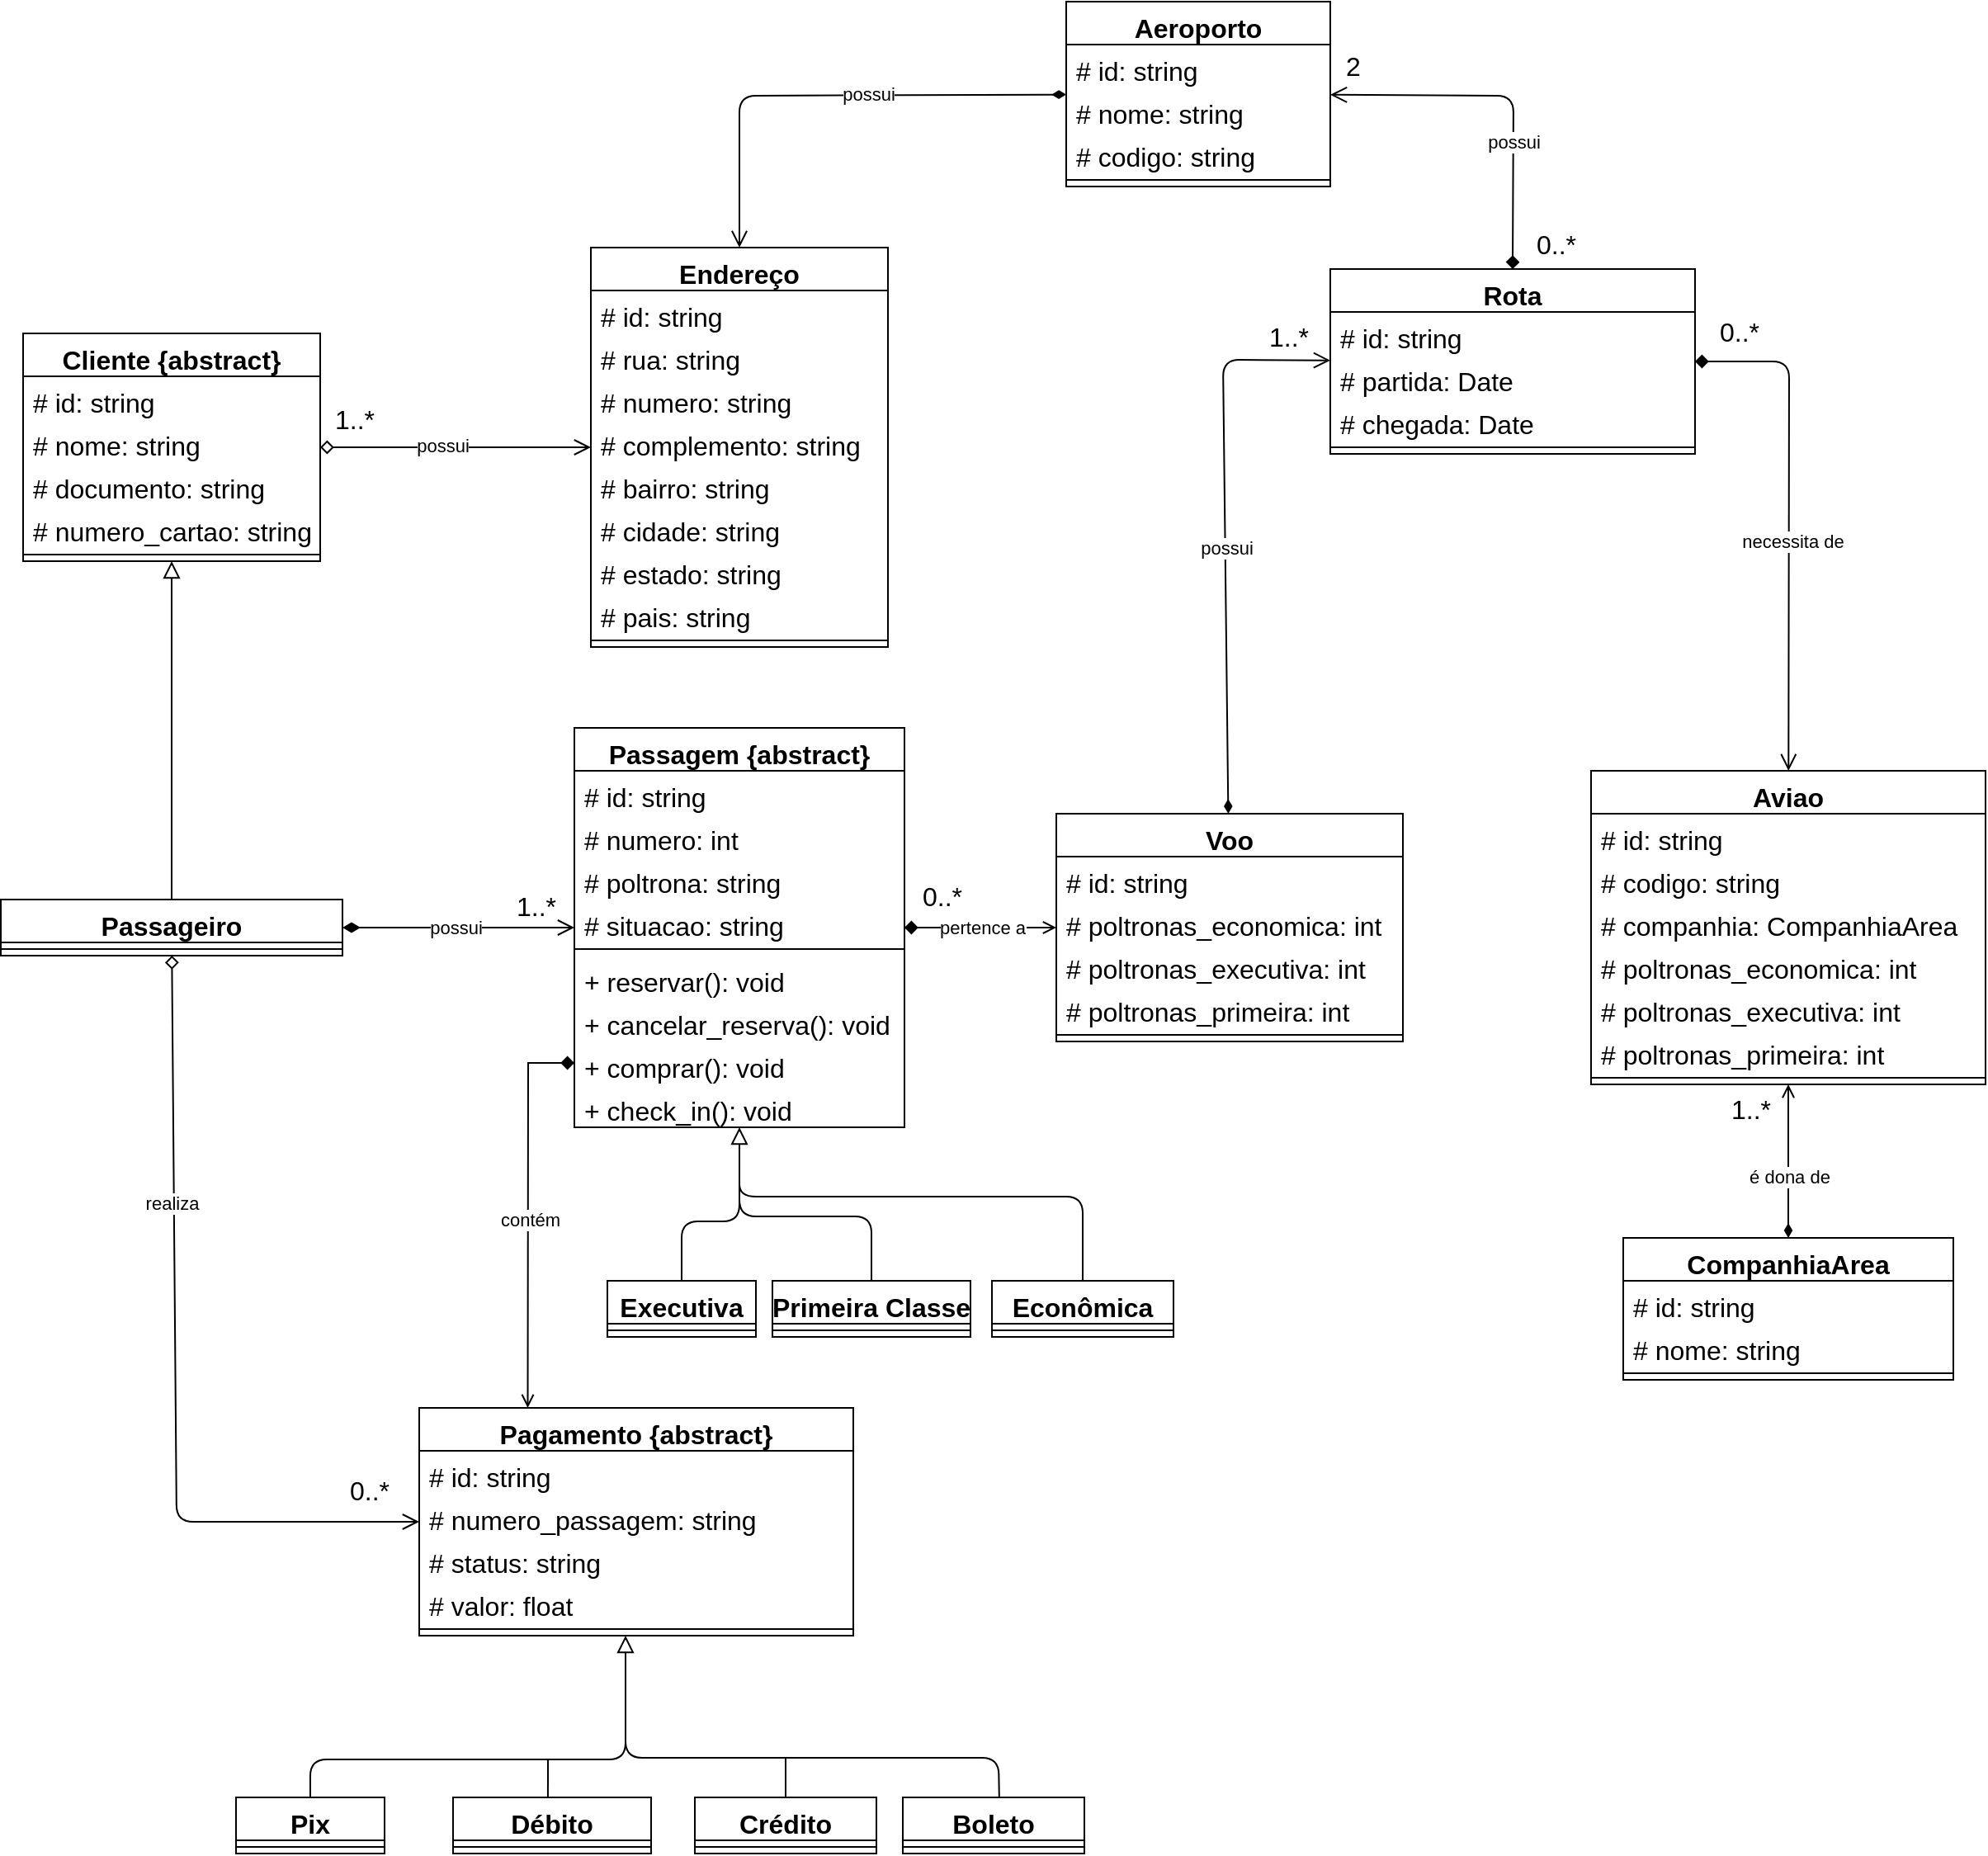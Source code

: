 <mxfile>
    <diagram id="PNloRcelV8PRSXlcsTHz" name="Page-1">
        <mxGraphModel dx="1446" dy="821" grid="0" gridSize="10" guides="1" tooltips="1" connect="1" arrows="1" fold="1" page="0" pageScale="1" pageWidth="850" pageHeight="1100" background="none" math="0" shadow="0">
            <root>
                <mxCell id="0"/>
                <mxCell id="1" parent="0"/>
                <mxCell id="2" value="Passageiro" style="swimlane;fontStyle=1;align=center;verticalAlign=top;childLayout=stackLayout;horizontal=1;startSize=26;horizontalStack=0;resizeParent=1;resizeParentMax=0;resizeLast=0;collapsible=1;marginBottom=0;fontSize=16;" parent="1" vertex="1">
                    <mxGeometry x="10.5" y="704" width="207" height="34" as="geometry"/>
                </mxCell>
                <mxCell id="4" value="" style="line;strokeWidth=1;fillColor=none;align=left;verticalAlign=middle;spacingTop=-1;spacingLeft=3;spacingRight=3;rotatable=0;labelPosition=right;points=[];portConstraint=eastwest;fontSize=16;" parent="2" vertex="1">
                    <mxGeometry y="26" width="207" height="8" as="geometry"/>
                </mxCell>
                <mxCell id="12" value="Passagem {abstract}" style="swimlane;fontStyle=1;align=center;verticalAlign=top;childLayout=stackLayout;horizontal=1;startSize=26;horizontalStack=0;resizeParent=1;resizeParentMax=0;resizeLast=0;collapsible=1;marginBottom=0;fontSize=16;" parent="1" vertex="1">
                    <mxGeometry x="358" y="600" width="200" height="242" as="geometry"/>
                </mxCell>
                <mxCell id="13" value="# id: string&#10;" style="text;strokeColor=none;fillColor=none;align=left;verticalAlign=top;spacingLeft=4;spacingRight=4;overflow=hidden;rotatable=0;points=[[0,0.5],[1,0.5]];portConstraint=eastwest;fontSize=16;" parent="12" vertex="1">
                    <mxGeometry y="26" width="200" height="26" as="geometry"/>
                </mxCell>
                <mxCell id="14" value="# numero: int&#10;" style="text;strokeColor=none;fillColor=none;align=left;verticalAlign=top;spacingLeft=4;spacingRight=4;overflow=hidden;rotatable=0;points=[[0,0.5],[1,0.5]];portConstraint=eastwest;fontSize=16;" parent="12" vertex="1">
                    <mxGeometry y="52" width="200" height="26" as="geometry"/>
                </mxCell>
                <mxCell id="15" value="# poltrona: string&#10;" style="text;strokeColor=none;fillColor=none;align=left;verticalAlign=top;spacingLeft=4;spacingRight=4;overflow=hidden;rotatable=0;points=[[0,0.5],[1,0.5]];portConstraint=eastwest;fontSize=16;" parent="12" vertex="1">
                    <mxGeometry y="78" width="200" height="26" as="geometry"/>
                </mxCell>
                <mxCell id="16" value="# situacao: string&#10;" style="text;strokeColor=none;fillColor=none;align=left;verticalAlign=top;spacingLeft=4;spacingRight=4;overflow=hidden;rotatable=0;points=[[0,0.5],[1,0.5]];portConstraint=eastwest;fontSize=16;" parent="12" vertex="1">
                    <mxGeometry y="104" width="200" height="26" as="geometry"/>
                </mxCell>
                <mxCell id="18" value="" style="line;strokeWidth=1;fillColor=none;align=left;verticalAlign=middle;spacingTop=-1;spacingLeft=3;spacingRight=3;rotatable=0;labelPosition=right;points=[];portConstraint=eastwest;fontSize=16;" parent="12" vertex="1">
                    <mxGeometry y="130" width="200" height="8" as="geometry"/>
                </mxCell>
                <mxCell id="21" value="+ reservar(): void&#10;" style="text;strokeColor=none;fillColor=none;align=left;verticalAlign=top;spacingLeft=4;spacingRight=4;overflow=hidden;rotatable=0;points=[[0,0.5],[1,0.5]];portConstraint=eastwest;fontSize=16;" parent="12" vertex="1">
                    <mxGeometry y="138" width="200" height="26" as="geometry"/>
                </mxCell>
                <mxCell id="23" value="+ cancelar_reserva(): void&#10;" style="text;strokeColor=none;fillColor=none;align=left;verticalAlign=top;spacingLeft=4;spacingRight=4;overflow=hidden;rotatable=0;points=[[0,0.5],[1,0.5]];portConstraint=eastwest;fontSize=16;" parent="12" vertex="1">
                    <mxGeometry y="164" width="200" height="26" as="geometry"/>
                </mxCell>
                <mxCell id="24" value="+ comprar(): void&#10;" style="text;strokeColor=none;fillColor=none;align=left;verticalAlign=top;spacingLeft=4;spacingRight=4;overflow=hidden;rotatable=0;points=[[0,0.5],[1,0.5]];portConstraint=eastwest;fontSize=16;" parent="12" vertex="1">
                    <mxGeometry y="190" width="200" height="26" as="geometry"/>
                </mxCell>
                <mxCell id="25" value="+ check_in(): void&#10;" style="text;strokeColor=none;fillColor=none;align=left;verticalAlign=top;spacingLeft=4;spacingRight=4;overflow=hidden;rotatable=0;points=[[0,0.5],[1,0.5]];portConstraint=eastwest;fontSize=16;" parent="12" vertex="1">
                    <mxGeometry y="216" width="200" height="26" as="geometry"/>
                </mxCell>
                <mxCell id="26" value="Aeroporto" style="swimlane;fontStyle=1;align=center;verticalAlign=top;childLayout=stackLayout;horizontal=1;startSize=26;horizontalStack=0;resizeParent=1;resizeParentMax=0;resizeLast=0;collapsible=1;marginBottom=0;fontSize=16;" parent="1" vertex="1">
                    <mxGeometry x="656" y="160" width="160" height="112" as="geometry"/>
                </mxCell>
                <mxCell id="27" value="# id: string&#10;" style="text;strokeColor=none;fillColor=none;align=left;verticalAlign=top;spacingLeft=4;spacingRight=4;overflow=hidden;rotatable=0;points=[[0,0.5],[1,0.5]];portConstraint=eastwest;fontSize=16;" parent="26" vertex="1">
                    <mxGeometry y="26" width="160" height="26" as="geometry"/>
                </mxCell>
                <mxCell id="28" value="# nome: string&#10;" style="text;strokeColor=none;fillColor=none;align=left;verticalAlign=top;spacingLeft=4;spacingRight=4;overflow=hidden;rotatable=0;points=[[0,0.5],[1,0.5]];portConstraint=eastwest;fontSize=16;" parent="26" vertex="1">
                    <mxGeometry y="52" width="160" height="26" as="geometry"/>
                </mxCell>
                <mxCell id="29" value="# codigo: string&#10;" style="text;strokeColor=none;fillColor=none;align=left;verticalAlign=top;spacingLeft=4;spacingRight=4;overflow=hidden;rotatable=0;points=[[0,0.5],[1,0.5]];portConstraint=eastwest;fontSize=16;" parent="26" vertex="1">
                    <mxGeometry y="78" width="160" height="26" as="geometry"/>
                </mxCell>
                <mxCell id="32" value="" style="line;strokeWidth=1;fillColor=none;align=left;verticalAlign=middle;spacingTop=-1;spacingLeft=3;spacingRight=3;rotatable=0;labelPosition=right;points=[];portConstraint=eastwest;fontSize=16;" parent="26" vertex="1">
                    <mxGeometry y="104" width="160" height="8" as="geometry"/>
                </mxCell>
                <mxCell id="33" value="Aviao" style="swimlane;fontStyle=1;align=center;verticalAlign=top;childLayout=stackLayout;horizontal=1;startSize=26;horizontalStack=0;resizeParent=1;resizeParentMax=0;resizeLast=0;collapsible=1;marginBottom=0;fontSize=16;" parent="1" vertex="1">
                    <mxGeometry x="974" y="626" width="239" height="190" as="geometry"/>
                </mxCell>
                <mxCell id="34" value="# id: string&#10;" style="text;strokeColor=none;fillColor=none;align=left;verticalAlign=top;spacingLeft=4;spacingRight=4;overflow=hidden;rotatable=0;points=[[0,0.5],[1,0.5]];portConstraint=eastwest;fontSize=16;" parent="33" vertex="1">
                    <mxGeometry y="26" width="239" height="26" as="geometry"/>
                </mxCell>
                <mxCell id="36" value="# codigo: string&#10;" style="text;strokeColor=none;fillColor=none;align=left;verticalAlign=top;spacingLeft=4;spacingRight=4;overflow=hidden;rotatable=0;points=[[0,0.5],[1,0.5]];portConstraint=eastwest;fontSize=16;" parent="33" vertex="1">
                    <mxGeometry y="52" width="239" height="26" as="geometry"/>
                </mxCell>
                <mxCell id="37" value="# companhia: CompanhiaArea&#10;" style="text;strokeColor=none;fillColor=none;align=left;verticalAlign=top;spacingLeft=4;spacingRight=4;overflow=hidden;rotatable=0;points=[[0,0.5],[1,0.5]];portConstraint=eastwest;fontSize=16;" parent="33" vertex="1">
                    <mxGeometry y="78" width="239" height="26" as="geometry"/>
                </mxCell>
                <mxCell id="44" value="# poltronas_economica: int&#10;" style="text;strokeColor=none;fillColor=none;align=left;verticalAlign=top;spacingLeft=4;spacingRight=4;overflow=hidden;rotatable=0;points=[[0,0.5],[1,0.5]];portConstraint=eastwest;fontSize=16;" parent="33" vertex="1">
                    <mxGeometry y="104" width="239" height="26" as="geometry"/>
                </mxCell>
                <mxCell id="45" value="# poltronas_executiva: int&#10;" style="text;strokeColor=none;fillColor=none;align=left;verticalAlign=top;spacingLeft=4;spacingRight=4;overflow=hidden;rotatable=0;points=[[0,0.5],[1,0.5]];portConstraint=eastwest;fontSize=16;" parent="33" vertex="1">
                    <mxGeometry y="130" width="239" height="26" as="geometry"/>
                </mxCell>
                <mxCell id="46" value="# poltronas_primeira: int&#10;" style="text;strokeColor=none;fillColor=none;align=left;verticalAlign=top;spacingLeft=4;spacingRight=4;overflow=hidden;rotatable=0;points=[[0,0.5],[1,0.5]];portConstraint=eastwest;fontSize=16;" parent="33" vertex="1">
                    <mxGeometry y="156" width="239" height="26" as="geometry"/>
                </mxCell>
                <mxCell id="38" value="" style="line;strokeWidth=1;fillColor=none;align=left;verticalAlign=middle;spacingTop=-1;spacingLeft=3;spacingRight=3;rotatable=0;labelPosition=right;points=[];portConstraint=eastwest;fontSize=16;" parent="33" vertex="1">
                    <mxGeometry y="182" width="239" height="8" as="geometry"/>
                </mxCell>
                <mxCell id="39" value="CompanhiaArea" style="swimlane;fontStyle=1;align=center;verticalAlign=top;childLayout=stackLayout;horizontal=1;startSize=26;horizontalStack=0;resizeParent=1;resizeParentMax=0;resizeLast=0;collapsible=1;marginBottom=0;fontSize=16;" parent="1" vertex="1">
                    <mxGeometry x="993.5" y="909" width="200" height="86" as="geometry"/>
                </mxCell>
                <mxCell id="40" value="# id: string&#10;" style="text;strokeColor=none;fillColor=none;align=left;verticalAlign=top;spacingLeft=4;spacingRight=4;overflow=hidden;rotatable=0;points=[[0,0.5],[1,0.5]];portConstraint=eastwest;fontSize=16;" parent="39" vertex="1">
                    <mxGeometry y="26" width="200" height="26" as="geometry"/>
                </mxCell>
                <mxCell id="41" value="# nome: string&#10;" style="text;strokeColor=none;fillColor=none;align=left;verticalAlign=top;spacingLeft=4;spacingRight=4;overflow=hidden;rotatable=0;points=[[0,0.5],[1,0.5]];portConstraint=eastwest;fontSize=16;" parent="39" vertex="1">
                    <mxGeometry y="52" width="200" height="26" as="geometry"/>
                </mxCell>
                <mxCell id="43" value="" style="line;strokeWidth=1;fillColor=none;align=left;verticalAlign=middle;spacingTop=-1;spacingLeft=3;spacingRight=3;rotatable=0;labelPosition=right;points=[];portConstraint=eastwest;fontSize=16;" parent="39" vertex="1">
                    <mxGeometry y="78" width="200" height="8" as="geometry"/>
                </mxCell>
                <mxCell id="47" value="Voo" style="swimlane;fontStyle=1;align=center;verticalAlign=top;childLayout=stackLayout;horizontal=1;startSize=26;horizontalStack=0;resizeParent=1;resizeParentMax=0;resizeLast=0;collapsible=1;marginBottom=0;fontSize=16;" parent="1" vertex="1">
                    <mxGeometry x="650" y="652" width="210" height="138" as="geometry"/>
                </mxCell>
                <mxCell id="48" value="# id: string&#10;" style="text;strokeColor=none;fillColor=none;align=left;verticalAlign=top;spacingLeft=4;spacingRight=4;overflow=hidden;rotatable=0;points=[[0,0.5],[1,0.5]];portConstraint=eastwest;fontSize=16;" parent="47" vertex="1">
                    <mxGeometry y="26" width="210" height="26" as="geometry"/>
                </mxCell>
                <mxCell id="52" value="# poltronas_economica: int&#10;" style="text;strokeColor=none;fillColor=none;align=left;verticalAlign=top;spacingLeft=4;spacingRight=4;overflow=hidden;rotatable=0;points=[[0,0.5],[1,0.5]];portConstraint=eastwest;fontSize=16;" parent="47" vertex="1">
                    <mxGeometry y="52" width="210" height="26" as="geometry"/>
                </mxCell>
                <mxCell id="53" value="# poltronas_executiva: int&#10;" style="text;strokeColor=none;fillColor=none;align=left;verticalAlign=top;spacingLeft=4;spacingRight=4;overflow=hidden;rotatable=0;points=[[0,0.5],[1,0.5]];portConstraint=eastwest;fontSize=16;" parent="47" vertex="1">
                    <mxGeometry y="78" width="210" height="26" as="geometry"/>
                </mxCell>
                <mxCell id="54" value="# poltronas_primeira: int&#10;" style="text;strokeColor=none;fillColor=none;align=left;verticalAlign=top;spacingLeft=4;spacingRight=4;overflow=hidden;rotatable=0;points=[[0,0.5],[1,0.5]];portConstraint=eastwest;fontSize=16;" parent="47" vertex="1">
                    <mxGeometry y="104" width="210" height="26" as="geometry"/>
                </mxCell>
                <mxCell id="50" value="" style="line;strokeWidth=1;fillColor=none;align=left;verticalAlign=middle;spacingTop=-1;spacingLeft=3;spacingRight=3;rotatable=0;labelPosition=right;points=[];portConstraint=eastwest;fontSize=16;" parent="47" vertex="1">
                    <mxGeometry y="130" width="210" height="8" as="geometry"/>
                </mxCell>
                <mxCell id="58" value="Endereço" style="swimlane;fontStyle=1;align=center;verticalAlign=top;childLayout=stackLayout;horizontal=1;startSize=26;horizontalStack=0;resizeParent=1;resizeParentMax=0;resizeLast=0;collapsible=1;marginBottom=0;fontSize=16;" parent="1" vertex="1">
                    <mxGeometry x="368" y="309" width="180" height="242" as="geometry"/>
                </mxCell>
                <mxCell id="59" value="# id: string&#10;" style="text;strokeColor=none;fillColor=none;align=left;verticalAlign=top;spacingLeft=4;spacingRight=4;overflow=hidden;rotatable=0;points=[[0,0.5],[1,0.5]];portConstraint=eastwest;fontSize=16;" parent="58" vertex="1">
                    <mxGeometry y="26" width="180" height="26" as="geometry"/>
                </mxCell>
                <mxCell id="65" value="# rua: string&#10;" style="text;strokeColor=none;fillColor=none;align=left;verticalAlign=top;spacingLeft=4;spacingRight=4;overflow=hidden;rotatable=0;points=[[0,0.5],[1,0.5]];portConstraint=eastwest;fontSize=16;" parent="58" vertex="1">
                    <mxGeometry y="52" width="180" height="26" as="geometry"/>
                </mxCell>
                <mxCell id="66" value="# numero: string&#10;" style="text;strokeColor=none;fillColor=none;align=left;verticalAlign=top;spacingLeft=4;spacingRight=4;overflow=hidden;rotatable=0;points=[[0,0.5],[1,0.5]];portConstraint=eastwest;fontSize=16;" parent="58" vertex="1">
                    <mxGeometry y="78" width="180" height="26" as="geometry"/>
                </mxCell>
                <mxCell id="67" value="# complemento: string&#10;" style="text;strokeColor=none;fillColor=none;align=left;verticalAlign=top;spacingLeft=4;spacingRight=4;overflow=hidden;rotatable=0;points=[[0,0.5],[1,0.5]];portConstraint=eastwest;fontSize=16;" parent="58" vertex="1">
                    <mxGeometry y="104" width="180" height="26" as="geometry"/>
                </mxCell>
                <mxCell id="69" value="# bairro: string&#10;" style="text;strokeColor=none;fillColor=none;align=left;verticalAlign=top;spacingLeft=4;spacingRight=4;overflow=hidden;rotatable=0;points=[[0,0.5],[1,0.5]];portConstraint=eastwest;fontSize=16;" parent="58" vertex="1">
                    <mxGeometry y="130" width="180" height="26" as="geometry"/>
                </mxCell>
                <mxCell id="70" value="# cidade: string&#10;" style="text;strokeColor=none;fillColor=none;align=left;verticalAlign=top;spacingLeft=4;spacingRight=4;overflow=hidden;rotatable=0;points=[[0,0.5],[1,0.5]];portConstraint=eastwest;fontSize=16;" parent="58" vertex="1">
                    <mxGeometry y="156" width="180" height="26" as="geometry"/>
                </mxCell>
                <mxCell id="71" value="# estado: string&#10;" style="text;strokeColor=none;fillColor=none;align=left;verticalAlign=top;spacingLeft=4;spacingRight=4;overflow=hidden;rotatable=0;points=[[0,0.5],[1,0.5]];portConstraint=eastwest;fontSize=16;" parent="58" vertex="1">
                    <mxGeometry y="182" width="180" height="26" as="geometry"/>
                </mxCell>
                <mxCell id="72" value="# pais: string&#10;" style="text;strokeColor=none;fillColor=none;align=left;verticalAlign=top;spacingLeft=4;spacingRight=4;overflow=hidden;rotatable=0;points=[[0,0.5],[1,0.5]];portConstraint=eastwest;fontSize=16;" parent="58" vertex="1">
                    <mxGeometry y="208" width="180" height="26" as="geometry"/>
                </mxCell>
                <mxCell id="68" value="" style="line;strokeWidth=1;fillColor=none;align=left;verticalAlign=middle;spacingTop=-1;spacingLeft=3;spacingRight=3;rotatable=0;labelPosition=right;points=[];portConstraint=eastwest;fontSize=16;" parent="58" vertex="1">
                    <mxGeometry y="234" width="180" height="8" as="geometry"/>
                </mxCell>
                <mxCell id="73" value="Pagamento {abstract}" style="swimlane;fontStyle=1;align=center;verticalAlign=top;childLayout=stackLayout;horizontal=1;startSize=26;horizontalStack=0;resizeParent=1;resizeParentMax=0;resizeLast=0;collapsible=1;marginBottom=0;fontSize=16;" parent="1" vertex="1">
                    <mxGeometry x="264" y="1012" width="263" height="138" as="geometry"/>
                </mxCell>
                <mxCell id="74" value="# id: string&#10;" style="text;strokeColor=none;fillColor=none;align=left;verticalAlign=top;spacingLeft=4;spacingRight=4;overflow=hidden;rotatable=0;points=[[0,0.5],[1,0.5]];portConstraint=eastwest;fontSize=16;" parent="73" vertex="1">
                    <mxGeometry y="26" width="263" height="26" as="geometry"/>
                </mxCell>
                <mxCell id="139" value="# numero_passagem: string&#10;" style="text;strokeColor=none;fillColor=none;align=left;verticalAlign=top;spacingLeft=4;spacingRight=4;overflow=hidden;rotatable=0;points=[[0,0.5],[1,0.5]];portConstraint=eastwest;fontSize=16;" parent="73" vertex="1">
                    <mxGeometry y="52" width="263" height="26" as="geometry"/>
                </mxCell>
                <mxCell id="78" value="# status: string&#10;" style="text;strokeColor=none;fillColor=none;align=left;verticalAlign=top;spacingLeft=4;spacingRight=4;overflow=hidden;rotatable=0;points=[[0,0.5],[1,0.5]];portConstraint=eastwest;fontSize=16;" parent="73" vertex="1">
                    <mxGeometry y="78" width="263" height="26" as="geometry"/>
                </mxCell>
                <mxCell id="79" value="# valor: float&#10;" style="text;strokeColor=none;fillColor=none;align=left;verticalAlign=top;spacingLeft=4;spacingRight=4;overflow=hidden;rotatable=0;points=[[0,0.5],[1,0.5]];portConstraint=eastwest;fontSize=16;" parent="73" vertex="1">
                    <mxGeometry y="104" width="263" height="26" as="geometry"/>
                </mxCell>
                <mxCell id="82" value="" style="line;strokeWidth=1;fillColor=none;align=left;verticalAlign=middle;spacingTop=-1;spacingLeft=3;spacingRight=3;rotatable=0;labelPosition=right;points=[];portConstraint=eastwest;fontSize=16;" parent="73" vertex="1">
                    <mxGeometry y="130" width="263" height="8" as="geometry"/>
                </mxCell>
                <mxCell id="84" value="" style="endArrow=open;startArrow=diamondThin;endFill=0;startFill=1;html=1;verticalAlign=bottom;labelBackgroundColor=none;strokeWidth=1;startSize=8;endSize=8;fontSize=16;" parent="1" source="2" target="12" edge="1">
                    <mxGeometry width="160" relative="1" as="geometry">
                        <mxPoint x="458" y="719" as="sourcePoint"/>
                        <mxPoint x="618" y="719" as="targetPoint"/>
                    </mxGeometry>
                </mxCell>
                <mxCell id="226" value="possui" style="edgeLabel;html=1;align=center;verticalAlign=middle;resizable=0;points=[];fontColor=default;" vertex="1" connectable="0" parent="84">
                    <mxGeometry x="-0.466" y="-2" relative="1" as="geometry">
                        <mxPoint x="31" y="-2" as="offset"/>
                    </mxGeometry>
                </mxCell>
                <mxCell id="85" value="1..*" style="text;html=1;strokeColor=none;fillColor=none;align=center;verticalAlign=middle;whiteSpace=wrap;rounded=0;fontSize=16;" parent="1" vertex="1">
                    <mxGeometry x="305" y="693" width="60" height="30" as="geometry"/>
                </mxCell>
                <mxCell id="94" value="" style="endArrow=open;html=1;rounded=0;align=center;verticalAlign=bottom;endFill=0;labelBackgroundColor=none;fontSize=16;startArrow=diamond;startFill=1;" parent="1" edge="1" target="47" source="12">
                    <mxGeometry relative="1" as="geometry">
                        <mxPoint x="558" y="739" as="sourcePoint"/>
                        <mxPoint x="638" y="739" as="targetPoint"/>
                    </mxGeometry>
                </mxCell>
                <mxCell id="225" value="pertence a" style="edgeLabel;html=1;align=center;verticalAlign=middle;resizable=0;points=[];fontColor=default;" vertex="1" connectable="0" parent="94">
                    <mxGeometry x="0.202" y="1" relative="1" as="geometry">
                        <mxPoint x="-9" y="1" as="offset"/>
                    </mxGeometry>
                </mxCell>
                <mxCell id="96" value="" style="endArrow=open;startArrow=diamondThin;endFill=0;startFill=1;endSize=8;html=1;verticalAlign=bottom;labelBackgroundColor=none;strokeWidth=1;fontSize=16;" parent="1" source="47" target="163" edge="1">
                    <mxGeometry width="160" relative="1" as="geometry">
                        <mxPoint x="648" y="629" as="sourcePoint"/>
                        <mxPoint x="807.0" y="386" as="targetPoint"/>
                        <Array as="points">
                            <mxPoint x="751" y="377"/>
                        </Array>
                    </mxGeometry>
                </mxCell>
                <mxCell id="221" value="possui" style="edgeLabel;html=1;align=center;verticalAlign=middle;resizable=0;points=[];fontColor=default;" vertex="1" connectable="0" parent="96">
                    <mxGeometry x="-0.054" relative="1" as="geometry">
                        <mxPoint as="offset"/>
                    </mxGeometry>
                </mxCell>
                <mxCell id="198" value="" style="edgeStyle=none;html=1;fontColor=default;startArrow=diamondThin;startFill=1;endArrow=open;endFill=0;strokeColor=default;" edge="1" parent="1" source="39" target="38">
                    <mxGeometry relative="1" as="geometry"/>
                </mxCell>
                <mxCell id="222" value="é dona de" style="edgeLabel;html=1;align=center;verticalAlign=middle;resizable=0;points=[];fontColor=default;" vertex="1" connectable="0" parent="198">
                    <mxGeometry x="-0.198" relative="1" as="geometry">
                        <mxPoint as="offset"/>
                    </mxGeometry>
                </mxCell>
                <mxCell id="100" value="1..*" style="text;html=1;strokeColor=none;fillColor=none;align=center;verticalAlign=middle;whiteSpace=wrap;rounded=0;fontSize=16;" parent="1" vertex="1">
                    <mxGeometry x="1041" y="816" width="60" height="30" as="geometry"/>
                </mxCell>
                <mxCell id="103" value="2" style="text;html=1;strokeColor=none;fillColor=none;align=center;verticalAlign=middle;whiteSpace=wrap;rounded=0;fontSize=16;" parent="1" vertex="1">
                    <mxGeometry x="800" y="184" width="60" height="30" as="geometry"/>
                </mxCell>
                <mxCell id="104" value="" style="endArrow=open;startArrow=diamondThin;endFill=0;startFill=1;endSize=8;html=1;verticalAlign=bottom;labelBackgroundColor=none;strokeWidth=1;fontSize=16;entryX=0.5;entryY=0;entryDx=0;entryDy=0;" parent="1" source="26" target="58" edge="1">
                    <mxGeometry width="160" relative="1" as="geometry">
                        <mxPoint x="728" y="597.0" as="sourcePoint"/>
                        <mxPoint x="728" y="507" as="targetPoint"/>
                        <Array as="points">
                            <mxPoint x="458" y="217"/>
                        </Array>
                    </mxGeometry>
                </mxCell>
                <mxCell id="215" value="&lt;span style=&quot;color: rgba(0 , 0 , 0 , 0) ; font-family: monospace ; font-size: 0px&quot;&gt;%3CmxGraphModel%3E%3Croot%3E%3CmxCell%20id%3D%220%22%2F%3E%3CmxCell%20id%3D%221%22%20parent%3D%220%22%2F%3E%3CmxCell%20id%3D%222%22%20value%3D%22possui%22%20style%3D%22edgeLabel%3Bhtml%3D1%3Balign%3Dcenter%3BverticalAlign%3Dmiddle%3Bresizable%3D0%3Bpoints%3D%5B%5D%3BfontColor%3Ddefault%3B%22%20vertex%3D%221%22%20connectable%3D%220%22%20parent%3D%221%22%3E%3CmxGeometry%20x%3D%22277.714%22%20y%3D%22429%22%20as%3D%22geometry%22%2F%3E%3C%2FmxCell%3E%3C%2Froot%3E%3C%2FmxGraphModel%3E&lt;/span&gt;" style="edgeLabel;html=1;align=center;verticalAlign=middle;resizable=0;points=[];fontColor=default;" vertex="1" connectable="0" parent="104">
                    <mxGeometry x="-0.197" y="-1" relative="1" as="geometry">
                        <mxPoint as="offset"/>
                    </mxGeometry>
                </mxCell>
                <mxCell id="216" value="possui" style="edgeLabel;html=1;align=center;verticalAlign=middle;resizable=0;points=[];fontColor=default;" vertex="1" connectable="0" parent="104">
                    <mxGeometry x="-0.17" y="-1" relative="1" as="geometry">
                        <mxPoint as="offset"/>
                    </mxGeometry>
                </mxCell>
                <mxCell id="109" value="0..*" style="text;html=1;strokeColor=none;fillColor=none;align=center;verticalAlign=middle;whiteSpace=wrap;rounded=0;fontSize=16;" parent="1" vertex="1">
                    <mxGeometry x="1034" y="345" width="60" height="30" as="geometry"/>
                </mxCell>
                <mxCell id="111" value="" style="endArrow=open;startArrow=diamond;endFill=0;startFill=0;endSize=8;html=1;verticalAlign=bottom;labelBackgroundColor=none;strokeWidth=1;fontSize=16;" parent="1" source="2" target="73" edge="1">
                    <mxGeometry width="160" relative="1" as="geometry">
                        <mxPoint x="478" y="799" as="sourcePoint"/>
                        <mxPoint x="638" y="799" as="targetPoint"/>
                        <Array as="points">
                            <mxPoint x="117" y="1081"/>
                        </Array>
                    </mxGeometry>
                </mxCell>
                <mxCell id="227" value="realiza" style="edgeLabel;html=1;align=center;verticalAlign=middle;resizable=0;points=[];fontColor=default;" vertex="1" connectable="0" parent="111">
                    <mxGeometry x="-0.39" y="-2" relative="1" as="geometry">
                        <mxPoint as="offset"/>
                    </mxGeometry>
                </mxCell>
                <mxCell id="113" value="0..*" style="text;html=1;strokeColor=none;fillColor=none;align=center;verticalAlign=middle;whiteSpace=wrap;rounded=0;fontSize=16;" parent="1" vertex="1">
                    <mxGeometry x="204" y="1045" width="60" height="33" as="geometry"/>
                </mxCell>
                <mxCell id="117" value="" style="endArrow=open;html=1;rounded=0;align=center;verticalAlign=bottom;endFill=0;labelBackgroundColor=none;fontSize=16;exitX=0;exitY=0.5;exitDx=0;exitDy=0;entryX=0.25;entryY=0;entryDx=0;entryDy=0;startArrow=diamond;startFill=1;" parent="1" source="24" target="73" edge="1">
                    <mxGeometry relative="1" as="geometry">
                        <mxPoint x="358" y="889" as="sourcePoint"/>
                        <mxPoint x="358" y="1063" as="targetPoint"/>
                        <Array as="points">
                            <mxPoint x="330" y="803"/>
                        </Array>
                    </mxGeometry>
                </mxCell>
                <mxCell id="228" value="contém" style="edgeLabel;html=1;align=center;verticalAlign=middle;resizable=0;points=[];fontColor=default;" vertex="1" connectable="0" parent="117">
                    <mxGeometry x="0.037" y="1" relative="1" as="geometry">
                        <mxPoint as="offset"/>
                    </mxGeometry>
                </mxCell>
                <mxCell id="119" value="Executiva" style="swimlane;fontStyle=1;align=center;verticalAlign=top;childLayout=stackLayout;horizontal=1;startSize=26;horizontalStack=0;resizeParent=1;resizeParentMax=0;resizeLast=0;collapsible=1;marginBottom=0;fontSize=16;" parent="1" vertex="1">
                    <mxGeometry x="378" y="935" width="90" height="34" as="geometry"/>
                </mxCell>
                <mxCell id="121" value="" style="line;strokeWidth=1;fillColor=none;align=left;verticalAlign=middle;spacingTop=-1;spacingLeft=3;spacingRight=3;rotatable=0;labelPosition=right;points=[];portConstraint=eastwest;fontSize=16;" parent="119" vertex="1">
                    <mxGeometry y="26" width="90" height="8" as="geometry"/>
                </mxCell>
                <mxCell id="125" value="Primeira Classe" style="swimlane;fontStyle=1;align=center;verticalAlign=top;childLayout=stackLayout;horizontal=1;startSize=26;horizontalStack=0;resizeParent=1;resizeParentMax=0;resizeLast=0;collapsible=1;marginBottom=0;fontSize=16;" parent="1" vertex="1">
                    <mxGeometry x="478" y="935" width="120" height="34" as="geometry"/>
                </mxCell>
                <mxCell id="126" value="" style="line;strokeWidth=1;fillColor=none;align=left;verticalAlign=middle;spacingTop=-1;spacingLeft=3;spacingRight=3;rotatable=0;labelPosition=right;points=[];portConstraint=eastwest;fontSize=16;" parent="125" vertex="1">
                    <mxGeometry y="26" width="120" height="8" as="geometry"/>
                </mxCell>
                <mxCell id="127" value="Econômica" style="swimlane;fontStyle=1;align=center;verticalAlign=top;childLayout=stackLayout;horizontal=1;startSize=26;horizontalStack=0;resizeParent=1;resizeParentMax=0;resizeLast=0;collapsible=1;marginBottom=0;fontSize=16;" parent="1" vertex="1">
                    <mxGeometry x="611" y="935" width="110" height="34" as="geometry"/>
                </mxCell>
                <mxCell id="128" value="" style="line;strokeWidth=1;fillColor=none;align=left;verticalAlign=middle;spacingTop=-1;spacingLeft=3;spacingRight=3;rotatable=0;labelPosition=right;points=[];portConstraint=eastwest;fontSize=16;" parent="127" vertex="1">
                    <mxGeometry y="26" width="110" height="8" as="geometry"/>
                </mxCell>
                <mxCell id="129" value="" style="endArrow=block;startArrow=none;endFill=0;startFill=0;endSize=8;html=1;verticalAlign=bottom;labelBackgroundColor=none;strokeWidth=1;fontSize=16;strokeColor=default;" parent="1" source="119" target="25" edge="1">
                    <mxGeometry width="160" relative="1" as="geometry">
                        <mxPoint x="438" y="859" as="sourcePoint"/>
                        <mxPoint x="498" y="699" as="targetPoint"/>
                        <Array as="points">
                            <mxPoint x="423" y="899"/>
                            <mxPoint x="458" y="899"/>
                        </Array>
                    </mxGeometry>
                </mxCell>
                <mxCell id="137" value="" style="endArrow=none;startArrow=none;endFill=0;startFill=0;endSize=8;html=1;verticalAlign=bottom;labelBackgroundColor=none;strokeWidth=1;exitX=0.5;exitY=0;exitDx=0;exitDy=0;fontSize=16;" parent="1" source="125" edge="1">
                    <mxGeometry width="160" relative="1" as="geometry">
                        <mxPoint x="488" y="819" as="sourcePoint"/>
                        <mxPoint x="458" y="868" as="targetPoint"/>
                        <Array as="points">
                            <mxPoint x="538" y="896"/>
                            <mxPoint x="458" y="896"/>
                        </Array>
                    </mxGeometry>
                </mxCell>
                <mxCell id="138" value="" style="endArrow=none;startArrow=none;endFill=0;startFill=0;endSize=8;html=1;verticalAlign=bottom;labelBackgroundColor=none;strokeWidth=1;exitX=0.5;exitY=0;exitDx=0;exitDy=0;fontSize=16;" parent="1" source="127" edge="1">
                    <mxGeometry width="160" relative="1" as="geometry">
                        <mxPoint x="543" y="945" as="sourcePoint"/>
                        <mxPoint x="458" y="869" as="targetPoint"/>
                        <Array as="points">
                            <mxPoint x="666" y="884"/>
                            <mxPoint x="458" y="884"/>
                        </Array>
                    </mxGeometry>
                </mxCell>
                <mxCell id="141" value="0..*" style="text;html=1;strokeColor=none;fillColor=none;align=center;verticalAlign=middle;whiteSpace=wrap;rounded=0;fontSize=16;" parent="1" vertex="1">
                    <mxGeometry x="551" y="687" width="60" height="30" as="geometry"/>
                </mxCell>
                <mxCell id="144" value="Pix" style="swimlane;fontStyle=1;align=center;verticalAlign=top;childLayout=stackLayout;horizontal=1;startSize=26;horizontalStack=0;resizeParent=1;resizeParentMax=0;resizeLast=0;collapsible=1;marginBottom=0;fontSize=16;" vertex="1" parent="1">
                    <mxGeometry x="153" y="1248" width="90" height="34" as="geometry"/>
                </mxCell>
                <mxCell id="145" value="" style="line;strokeWidth=1;fillColor=none;align=left;verticalAlign=middle;spacingTop=-1;spacingLeft=3;spacingRight=3;rotatable=0;labelPosition=right;points=[];portConstraint=eastwest;fontSize=16;" vertex="1" parent="144">
                    <mxGeometry y="26" width="90" height="8" as="geometry"/>
                </mxCell>
                <mxCell id="146" value="Débito" style="swimlane;fontStyle=1;align=center;verticalAlign=top;childLayout=stackLayout;horizontal=1;startSize=26;horizontalStack=0;resizeParent=1;resizeParentMax=0;resizeLast=0;collapsible=1;marginBottom=0;fontSize=16;" vertex="1" parent="1">
                    <mxGeometry x="284.5" y="1248" width="120" height="34" as="geometry"/>
                </mxCell>
                <mxCell id="147" value="" style="line;strokeWidth=1;fillColor=none;align=left;verticalAlign=middle;spacingTop=-1;spacingLeft=3;spacingRight=3;rotatable=0;labelPosition=right;points=[];portConstraint=eastwest;fontSize=16;" vertex="1" parent="146">
                    <mxGeometry y="26" width="120" height="8" as="geometry"/>
                </mxCell>
                <mxCell id="148" value="Crédito" style="swimlane;fontStyle=1;align=center;verticalAlign=top;childLayout=stackLayout;horizontal=1;startSize=26;horizontalStack=0;resizeParent=1;resizeParentMax=0;resizeLast=0;collapsible=1;marginBottom=0;fontSize=16;" vertex="1" parent="1">
                    <mxGeometry x="431" y="1248" width="110" height="34" as="geometry"/>
                </mxCell>
                <mxCell id="149" value="" style="line;strokeWidth=1;fillColor=none;align=left;verticalAlign=middle;spacingTop=-1;spacingLeft=3;spacingRight=3;rotatable=0;labelPosition=right;points=[];portConstraint=eastwest;fontSize=16;" vertex="1" parent="148">
                    <mxGeometry y="26" width="110" height="8" as="geometry"/>
                </mxCell>
                <mxCell id="150" value="" style="endArrow=block;startArrow=none;endFill=0;startFill=0;endSize=8;html=1;verticalAlign=bottom;labelBackgroundColor=none;strokeWidth=1;fontSize=16;" edge="1" parent="1" source="144">
                    <mxGeometry width="160" relative="1" as="geometry">
                        <mxPoint x="294" y="1194" as="sourcePoint"/>
                        <mxPoint x="389" y="1150" as="targetPoint"/>
                        <Array as="points">
                            <mxPoint x="198" y="1225"/>
                            <mxPoint x="389" y="1225"/>
                            <mxPoint x="389" y="1203"/>
                        </Array>
                    </mxGeometry>
                </mxCell>
                <mxCell id="154" value="Boleto" style="swimlane;fontStyle=1;align=center;verticalAlign=top;childLayout=stackLayout;horizontal=1;startSize=26;horizontalStack=0;resizeParent=1;resizeParentMax=0;resizeLast=0;collapsible=1;marginBottom=0;fontSize=16;" vertex="1" parent="1">
                    <mxGeometry x="557" y="1248" width="110" height="34" as="geometry"/>
                </mxCell>
                <mxCell id="155" value="" style="line;strokeWidth=1;fillColor=none;align=left;verticalAlign=middle;spacingTop=-1;spacingLeft=3;spacingRight=3;rotatable=0;labelPosition=right;points=[];portConstraint=eastwest;fontSize=16;" vertex="1" parent="154">
                    <mxGeometry y="26" width="110" height="8" as="geometry"/>
                </mxCell>
                <mxCell id="157" value="" style="endArrow=none;startArrow=none;endFill=0;startFill=0;endSize=8;html=1;verticalAlign=bottom;labelBackgroundColor=none;entryX=0.531;entryY=0.001;entryDx=0;entryDy=0;entryPerimeter=0;" edge="1" parent="1" target="154">
                    <mxGeometry width="160" relative="1" as="geometry">
                        <mxPoint x="389" y="1203" as="sourcePoint"/>
                        <mxPoint x="611" y="1224" as="targetPoint"/>
                        <Array as="points">
                            <mxPoint x="389" y="1224"/>
                            <mxPoint x="615" y="1224"/>
                        </Array>
                    </mxGeometry>
                </mxCell>
                <mxCell id="160" value="" style="endArrow=none;startArrow=none;endFill=0;startFill=0;endSize=8;html=1;verticalAlign=bottom;labelBackgroundColor=none;exitX=0.479;exitY=0;exitDx=0;exitDy=0;exitPerimeter=0;" edge="1" parent="1" source="146">
                    <mxGeometry width="160" relative="1" as="geometry">
                        <mxPoint x="373" y="1210" as="sourcePoint"/>
                        <mxPoint x="342" y="1225" as="targetPoint"/>
                    </mxGeometry>
                </mxCell>
                <mxCell id="161" value="" style="endArrow=none;startArrow=none;endFill=0;startFill=0;endSize=8;html=1;verticalAlign=bottom;labelBackgroundColor=none;exitX=0.5;exitY=0;exitDx=0;exitDy=0;" edge="1" parent="1" source="148">
                    <mxGeometry width="160" relative="1" as="geometry">
                        <mxPoint x="485.83" y="1247" as="sourcePoint"/>
                        <mxPoint x="486" y="1224" as="targetPoint"/>
                    </mxGeometry>
                </mxCell>
                <mxCell id="163" value="Rota" style="swimlane;fontStyle=1;align=center;verticalAlign=top;childLayout=stackLayout;horizontal=1;startSize=26;horizontalStack=0;resizeParent=1;resizeParentMax=0;resizeLast=0;collapsible=1;marginBottom=0;fontSize=16;" vertex="1" parent="1">
                    <mxGeometry x="816" y="322" width="221" height="112" as="geometry"/>
                </mxCell>
                <mxCell id="164" value="# id: string&#10;" style="text;strokeColor=none;fillColor=none;align=left;verticalAlign=top;spacingLeft=4;spacingRight=4;overflow=hidden;rotatable=0;points=[[0,0.5],[1,0.5]];portConstraint=eastwest;fontSize=16;" vertex="1" parent="163">
                    <mxGeometry y="26" width="221" height="26" as="geometry"/>
                </mxCell>
                <mxCell id="49" value="# partida: Date&#10;" style="text;strokeColor=none;fillColor=none;align=left;verticalAlign=top;spacingLeft=4;spacingRight=4;overflow=hidden;rotatable=0;points=[[0,0.5],[1,0.5]];portConstraint=eastwest;fontSize=16;" parent="163" vertex="1">
                    <mxGeometry y="52" width="221" height="26" as="geometry"/>
                </mxCell>
                <mxCell id="51" value="# chegada: Date&#10;" style="text;strokeColor=none;fillColor=none;align=left;verticalAlign=top;spacingLeft=4;spacingRight=4;overflow=hidden;rotatable=0;points=[[0,0.5],[1,0.5]];portConstraint=eastwest;fontSize=16;" parent="163" vertex="1">
                    <mxGeometry y="78" width="221" height="26" as="geometry"/>
                </mxCell>
                <mxCell id="168" value="" style="line;strokeWidth=1;fillColor=none;align=left;verticalAlign=middle;spacingTop=-1;spacingLeft=3;spacingRight=3;rotatable=0;labelPosition=right;points=[];portConstraint=eastwest;fontSize=16;" vertex="1" parent="163">
                    <mxGeometry y="104" width="221" height="8" as="geometry"/>
                </mxCell>
                <mxCell id="172" value="1..*" style="text;html=1;strokeColor=none;fillColor=none;align=center;verticalAlign=middle;whiteSpace=wrap;rounded=0;fontSize=16;" vertex="1" parent="1">
                    <mxGeometry x="761" y="348" width="60" height="30" as="geometry"/>
                </mxCell>
                <mxCell id="173" value="" style="endArrow=open;startArrow=diamond;endFill=0;startFill=1;endSize=8;html=1;verticalAlign=bottom;labelBackgroundColor=none;strokeWidth=1;fontSize=16;exitX=0.5;exitY=0;exitDx=0;exitDy=0;" edge="1" parent="1" source="163" target="26">
                    <mxGeometry width="160" relative="1" as="geometry">
                        <mxPoint x="673" y="227" as="sourcePoint"/>
                        <mxPoint x="468" y="319.0" as="targetPoint"/>
                        <Array as="points">
                            <mxPoint x="927" y="217"/>
                        </Array>
                    </mxGeometry>
                </mxCell>
                <mxCell id="217" value="possui" style="edgeLabel;html=1;align=center;verticalAlign=middle;resizable=0;points=[];fontColor=default;" vertex="1" connectable="0" parent="173">
                    <mxGeometry x="-0.286" relative="1" as="geometry">
                        <mxPoint as="offset"/>
                    </mxGeometry>
                </mxCell>
                <mxCell id="174" value="Cliente {abstract}" style="swimlane;fontStyle=1;align=center;verticalAlign=top;childLayout=stackLayout;horizontal=1;startSize=26;horizontalStack=0;resizeParent=1;resizeParentMax=0;resizeLast=0;collapsible=1;marginBottom=0;fontSize=16;fillColor=default;strokeColor=default;swimlaneLine=1;glass=0;labelBorderColor=none;fontColor=default;labelBackgroundColor=none;" vertex="1" parent="1">
                    <mxGeometry x="24" y="361" width="180" height="138" as="geometry"/>
                </mxCell>
                <mxCell id="175" value="# id: string&#10;" style="text;strokeColor=none;fillColor=none;align=left;verticalAlign=top;spacingLeft=4;spacingRight=4;overflow=hidden;rotatable=0;points=[[0,0.5],[1,0.5]];portConstraint=eastwest;fontSize=16;fontColor=default;" vertex="1" parent="174">
                    <mxGeometry y="26" width="180" height="26" as="geometry"/>
                </mxCell>
                <mxCell id="176" value="# nome: string&#10;" style="text;strokeColor=none;fillColor=none;align=left;verticalAlign=top;spacingLeft=4;spacingRight=4;overflow=hidden;rotatable=0;points=[[0,0.5],[1,0.5]];portConstraint=eastwest;fontSize=16;" vertex="1" parent="174">
                    <mxGeometry y="52" width="180" height="26" as="geometry"/>
                </mxCell>
                <mxCell id="177" value="# documento: string&#10;" style="text;strokeColor=none;fillColor=none;align=left;verticalAlign=top;spacingLeft=4;spacingRight=4;overflow=hidden;rotatable=0;points=[[0,0.5],[1,0.5]];portConstraint=eastwest;fontSize=16;" vertex="1" parent="174">
                    <mxGeometry y="78" width="180" height="26" as="geometry"/>
                </mxCell>
                <mxCell id="179" value="# numero_cartao: string&#10;" style="text;strokeColor=none;fillColor=none;align=left;verticalAlign=top;spacingLeft=4;spacingRight=4;overflow=hidden;rotatable=0;points=[[0,0.5],[1,0.5]];portConstraint=eastwest;fontSize=16;" vertex="1" parent="174">
                    <mxGeometry y="104" width="180" height="26" as="geometry"/>
                </mxCell>
                <mxCell id="180" value="" style="line;strokeWidth=1;fillColor=none;align=left;verticalAlign=middle;spacingTop=-1;spacingLeft=3;spacingRight=3;rotatable=0;labelPosition=right;points=[];portConstraint=eastwest;fontSize=16;" vertex="1" parent="174">
                    <mxGeometry y="130" width="180" height="8" as="geometry"/>
                </mxCell>
                <mxCell id="193" value="" style="endArrow=open;startArrow=diamond;endFill=0;startFill=0;endSize=8;html=1;verticalAlign=bottom;labelBackgroundColor=none;strokeWidth=1;fontSize=16;" edge="1" parent="1" source="174" target="58">
                    <mxGeometry width="160" relative="1" as="geometry">
                        <mxPoint x="247" y="461" as="sourcePoint"/>
                        <mxPoint x="320" y="461" as="targetPoint"/>
                    </mxGeometry>
                </mxCell>
                <mxCell id="214" value="possui" style="edgeLabel;html=1;align=center;verticalAlign=middle;resizable=0;points=[];fontColor=default;" vertex="1" connectable="0" parent="193">
                    <mxGeometry x="-0.099" y="1" relative="1" as="geometry">
                        <mxPoint as="offset"/>
                    </mxGeometry>
                </mxCell>
                <mxCell id="194" value="" style="endArrow=block;startArrow=none;endFill=0;startFill=0;endSize=8;html=1;verticalAlign=bottom;labelBackgroundColor=none;" edge="1" parent="1" source="2" target="174">
                    <mxGeometry width="160" relative="1" as="geometry">
                        <mxPoint x="396" y="668" as="sourcePoint"/>
                        <mxPoint x="556" y="668" as="targetPoint"/>
                    </mxGeometry>
                </mxCell>
                <mxCell id="200" value="" style="endArrow=open;startArrow=diamond;endFill=0;startFill=1;endSize=8;html=1;verticalAlign=bottom;labelBackgroundColor=none;strokeWidth=1;fontSize=16;" edge="1" parent="1" source="163" target="33">
                    <mxGeometry width="160" relative="1" as="geometry">
                        <mxPoint x="1037" y="378" as="sourcePoint"/>
                        <mxPoint x="1079.746" y="626" as="targetPoint"/>
                        <Array as="points">
                            <mxPoint x="1094" y="378"/>
                        </Array>
                    </mxGeometry>
                </mxCell>
                <mxCell id="220" value="necessita de" style="edgeLabel;html=1;align=center;verticalAlign=middle;resizable=0;points=[];fontColor=default;" vertex="1" connectable="0" parent="200">
                    <mxGeometry x="0.086" y="2" relative="1" as="geometry">
                        <mxPoint as="offset"/>
                    </mxGeometry>
                </mxCell>
                <mxCell id="210" value="1..*" style="text;html=1;strokeColor=none;fillColor=none;align=center;verticalAlign=middle;whiteSpace=wrap;rounded=0;fontSize=16;" vertex="1" parent="1">
                    <mxGeometry x="195" y="398" width="60" height="30" as="geometry"/>
                </mxCell>
                <mxCell id="212" value="0..*" style="text;html=1;strokeColor=none;fillColor=none;align=center;verticalAlign=middle;whiteSpace=wrap;rounded=0;fontSize=16;" vertex="1" parent="1">
                    <mxGeometry x="923" y="292" width="60" height="30" as="geometry"/>
                </mxCell>
            </root>
        </mxGraphModel>
    </diagram>
</mxfile>
